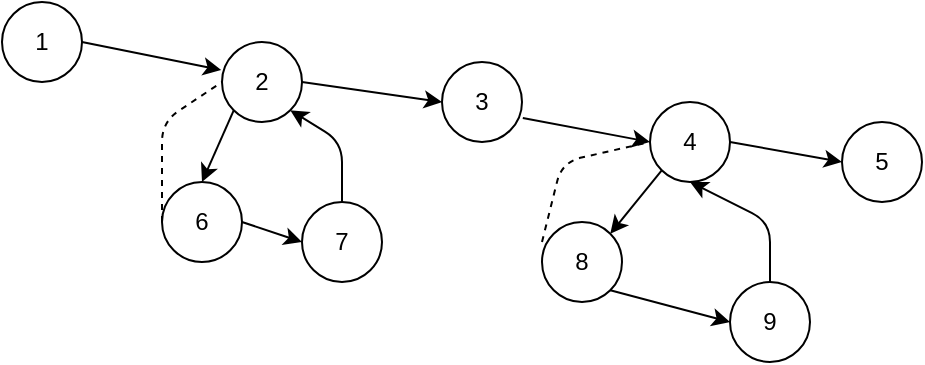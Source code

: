 <mxfile version="14.8.5" type="github">
  <diagram id="C5RBs43oDa-KdzZeNtuy" name="Page-1">
    <mxGraphModel dx="1038" dy="578" grid="1" gridSize="10" guides="1" tooltips="1" connect="1" arrows="1" fold="1" page="1" pageScale="1" pageWidth="827" pageHeight="1169" math="0" shadow="0">
      <root>
        <mxCell id="WIyWlLk6GJQsqaUBKTNV-0" />
        <mxCell id="WIyWlLk6GJQsqaUBKTNV-1" parent="WIyWlLk6GJQsqaUBKTNV-0" />
        <mxCell id="umMZs-thOeWDAqr0LTnL-0" value="1" style="ellipse;whiteSpace=wrap;html=1;aspect=fixed;" parent="WIyWlLk6GJQsqaUBKTNV-1" vertex="1">
          <mxGeometry x="90" y="80" width="40" height="40" as="geometry" />
        </mxCell>
        <mxCell id="umMZs-thOeWDAqr0LTnL-4" value="" style="endArrow=classic;html=1;entryX=-0.01;entryY=0.35;entryDx=0;entryDy=0;entryPerimeter=0;exitX=1;exitY=0.5;exitDx=0;exitDy=0;" parent="WIyWlLk6GJQsqaUBKTNV-1" source="umMZs-thOeWDAqr0LTnL-0" target="umMZs-thOeWDAqr0LTnL-5" edge="1">
          <mxGeometry width="50" height="50" relative="1" as="geometry">
            <mxPoint x="130" y="110" as="sourcePoint" />
            <mxPoint x="180" y="60" as="targetPoint" />
          </mxGeometry>
        </mxCell>
        <mxCell id="umMZs-thOeWDAqr0LTnL-5" value="2" style="ellipse;whiteSpace=wrap;html=1;aspect=fixed;" parent="WIyWlLk6GJQsqaUBKTNV-1" vertex="1">
          <mxGeometry x="200" y="100" width="40" height="40" as="geometry" />
        </mxCell>
        <mxCell id="umMZs-thOeWDAqr0LTnL-6" value="3" style="ellipse;whiteSpace=wrap;html=1;aspect=fixed;" parent="WIyWlLk6GJQsqaUBKTNV-1" vertex="1">
          <mxGeometry x="310" y="110" width="40" height="40" as="geometry" />
        </mxCell>
        <mxCell id="umMZs-thOeWDAqr0LTnL-7" value="" style="endArrow=classic;html=1;exitX=1;exitY=0.5;exitDx=0;exitDy=0;entryX=0;entryY=0.5;entryDx=0;entryDy=0;" parent="WIyWlLk6GJQsqaUBKTNV-1" source="umMZs-thOeWDAqr0LTnL-5" target="umMZs-thOeWDAqr0LTnL-6" edge="1">
          <mxGeometry width="50" height="50" relative="1" as="geometry">
            <mxPoint x="240" y="220" as="sourcePoint" />
            <mxPoint x="290" y="170" as="targetPoint" />
          </mxGeometry>
        </mxCell>
        <mxCell id="umMZs-thOeWDAqr0LTnL-8" value="4" style="ellipse;whiteSpace=wrap;html=1;aspect=fixed;" parent="WIyWlLk6GJQsqaUBKTNV-1" vertex="1">
          <mxGeometry x="414" y="130" width="40" height="40" as="geometry" />
        </mxCell>
        <mxCell id="umMZs-thOeWDAqr0LTnL-9" value="" style="endArrow=classic;html=1;exitX=1.01;exitY=0.7;exitDx=0;exitDy=0;exitPerimeter=0;entryX=0;entryY=0.5;entryDx=0;entryDy=0;" parent="WIyWlLk6GJQsqaUBKTNV-1" source="umMZs-thOeWDAqr0LTnL-6" target="umMZs-thOeWDAqr0LTnL-8" edge="1">
          <mxGeometry width="50" height="50" relative="1" as="geometry">
            <mxPoint x="320" y="250" as="sourcePoint" />
            <mxPoint x="370" y="200" as="targetPoint" />
          </mxGeometry>
        </mxCell>
        <mxCell id="umMZs-thOeWDAqr0LTnL-10" value="6" style="ellipse;whiteSpace=wrap;html=1;aspect=fixed;" parent="WIyWlLk6GJQsqaUBKTNV-1" vertex="1">
          <mxGeometry x="170" y="170" width="40" height="40" as="geometry" />
        </mxCell>
        <mxCell id="umMZs-thOeWDAqr0LTnL-11" value="7" style="ellipse;whiteSpace=wrap;html=1;aspect=fixed;" parent="WIyWlLk6GJQsqaUBKTNV-1" vertex="1">
          <mxGeometry x="240" y="180" width="40" height="40" as="geometry" />
        </mxCell>
        <mxCell id="umMZs-thOeWDAqr0LTnL-12" value="" style="endArrow=classic;html=1;exitX=0;exitY=1;exitDx=0;exitDy=0;entryX=0.5;entryY=0;entryDx=0;entryDy=0;" parent="WIyWlLk6GJQsqaUBKTNV-1" source="umMZs-thOeWDAqr0LTnL-5" target="umMZs-thOeWDAqr0LTnL-10" edge="1">
          <mxGeometry width="50" height="50" relative="1" as="geometry">
            <mxPoint x="160" y="290" as="sourcePoint" />
            <mxPoint x="210" y="240" as="targetPoint" />
          </mxGeometry>
        </mxCell>
        <mxCell id="umMZs-thOeWDAqr0LTnL-13" value="" style="endArrow=classic;html=1;exitX=1;exitY=0.5;exitDx=0;exitDy=0;entryX=0;entryY=0.5;entryDx=0;entryDy=0;" parent="WIyWlLk6GJQsqaUBKTNV-1" source="umMZs-thOeWDAqr0LTnL-10" target="umMZs-thOeWDAqr0LTnL-11" edge="1">
          <mxGeometry width="50" height="50" relative="1" as="geometry">
            <mxPoint x="190" y="290" as="sourcePoint" />
            <mxPoint x="240" y="240" as="targetPoint" />
          </mxGeometry>
        </mxCell>
        <mxCell id="umMZs-thOeWDAqr0LTnL-21" value="" style="endArrow=classic;html=1;exitX=0.5;exitY=0;exitDx=0;exitDy=0;entryX=1;entryY=1;entryDx=0;entryDy=0;" parent="WIyWlLk6GJQsqaUBKTNV-1" source="umMZs-thOeWDAqr0LTnL-11" target="umMZs-thOeWDAqr0LTnL-5" edge="1">
          <mxGeometry width="50" height="50" relative="1" as="geometry">
            <mxPoint x="400" y="320" as="sourcePoint" />
            <mxPoint x="450" y="270" as="targetPoint" />
            <Array as="points">
              <mxPoint x="260" y="150" />
            </Array>
          </mxGeometry>
        </mxCell>
        <mxCell id="umMZs-thOeWDAqr0LTnL-22" value="5" style="ellipse;whiteSpace=wrap;html=1;aspect=fixed;" parent="WIyWlLk6GJQsqaUBKTNV-1" vertex="1">
          <mxGeometry x="510" y="140" width="40" height="40" as="geometry" />
        </mxCell>
        <mxCell id="umMZs-thOeWDAqr0LTnL-23" value="" style="endArrow=classic;html=1;exitX=1;exitY=0.5;exitDx=0;exitDy=0;entryX=0;entryY=0.5;entryDx=0;entryDy=0;" parent="WIyWlLk6GJQsqaUBKTNV-1" source="umMZs-thOeWDAqr0LTnL-8" target="umMZs-thOeWDAqr0LTnL-22" edge="1">
          <mxGeometry width="50" height="50" relative="1" as="geometry">
            <mxPoint x="400" y="320" as="sourcePoint" />
            <mxPoint x="450" y="270" as="targetPoint" />
          </mxGeometry>
        </mxCell>
        <mxCell id="umMZs-thOeWDAqr0LTnL-24" value="8" style="ellipse;whiteSpace=wrap;html=1;aspect=fixed;" parent="WIyWlLk6GJQsqaUBKTNV-1" vertex="1">
          <mxGeometry x="360" y="190" width="40" height="40" as="geometry" />
        </mxCell>
        <mxCell id="umMZs-thOeWDAqr0LTnL-25" value="9" style="ellipse;whiteSpace=wrap;html=1;aspect=fixed;" parent="WIyWlLk6GJQsqaUBKTNV-1" vertex="1">
          <mxGeometry x="454" y="220" width="40" height="40" as="geometry" />
        </mxCell>
        <mxCell id="umMZs-thOeWDAqr0LTnL-26" value="" style="endArrow=classic;html=1;entryX=0;entryY=0.5;entryDx=0;entryDy=0;exitX=1;exitY=1;exitDx=0;exitDy=0;" parent="WIyWlLk6GJQsqaUBKTNV-1" source="umMZs-thOeWDAqr0LTnL-24" target="umMZs-thOeWDAqr0LTnL-25" edge="1">
          <mxGeometry width="50" height="50" relative="1" as="geometry">
            <mxPoint x="414" y="200" as="sourcePoint" />
            <mxPoint x="450" y="270" as="targetPoint" />
          </mxGeometry>
        </mxCell>
        <mxCell id="umMZs-thOeWDAqr0LTnL-27" value="" style="endArrow=classic;html=1;exitX=0;exitY=1;exitDx=0;exitDy=0;entryX=1;entryY=0;entryDx=0;entryDy=0;" parent="WIyWlLk6GJQsqaUBKTNV-1" source="umMZs-thOeWDAqr0LTnL-8" target="umMZs-thOeWDAqr0LTnL-24" edge="1">
          <mxGeometry width="50" height="50" relative="1" as="geometry">
            <mxPoint x="400" y="320" as="sourcePoint" />
            <mxPoint x="450" y="270" as="targetPoint" />
          </mxGeometry>
        </mxCell>
        <mxCell id="umMZs-thOeWDAqr0LTnL-29" value="" style="endArrow=classic;html=1;exitX=0.5;exitY=0;exitDx=0;exitDy=0;entryX=0.5;entryY=1;entryDx=0;entryDy=0;" parent="WIyWlLk6GJQsqaUBKTNV-1" source="umMZs-thOeWDAqr0LTnL-25" target="umMZs-thOeWDAqr0LTnL-8" edge="1">
          <mxGeometry width="50" height="50" relative="1" as="geometry">
            <mxPoint x="410" y="350" as="sourcePoint" />
            <mxPoint x="460" y="300" as="targetPoint" />
            <Array as="points">
              <mxPoint x="474" y="190" />
            </Array>
          </mxGeometry>
        </mxCell>
        <mxCell id="Wf2TUnfjitIcX2lMRP7t-0" value="" style="endArrow=none;dashed=1;html=1;exitX=0;exitY=0.5;exitDx=0;exitDy=0;entryX=0;entryY=0.5;entryDx=0;entryDy=0;" edge="1" parent="WIyWlLk6GJQsqaUBKTNV-1" source="umMZs-thOeWDAqr0LTnL-10" target="umMZs-thOeWDAqr0LTnL-5">
          <mxGeometry width="50" height="50" relative="1" as="geometry">
            <mxPoint x="100" y="210" as="sourcePoint" />
            <mxPoint x="150" y="160" as="targetPoint" />
            <Array as="points">
              <mxPoint x="170" y="140" />
            </Array>
          </mxGeometry>
        </mxCell>
        <mxCell id="Wf2TUnfjitIcX2lMRP7t-1" value="" style="endArrow=none;dashed=1;html=1;exitX=0;exitY=0.25;exitDx=0;exitDy=0;exitPerimeter=0;entryX=0;entryY=0.5;entryDx=0;entryDy=0;" edge="1" parent="WIyWlLk6GJQsqaUBKTNV-1" source="umMZs-thOeWDAqr0LTnL-24" target="umMZs-thOeWDAqr0LTnL-8">
          <mxGeometry width="50" height="50" relative="1" as="geometry">
            <mxPoint x="310" y="270" as="sourcePoint" />
            <mxPoint x="360" y="220" as="targetPoint" />
            <Array as="points">
              <mxPoint x="370" y="160" />
            </Array>
          </mxGeometry>
        </mxCell>
      </root>
    </mxGraphModel>
  </diagram>
</mxfile>
